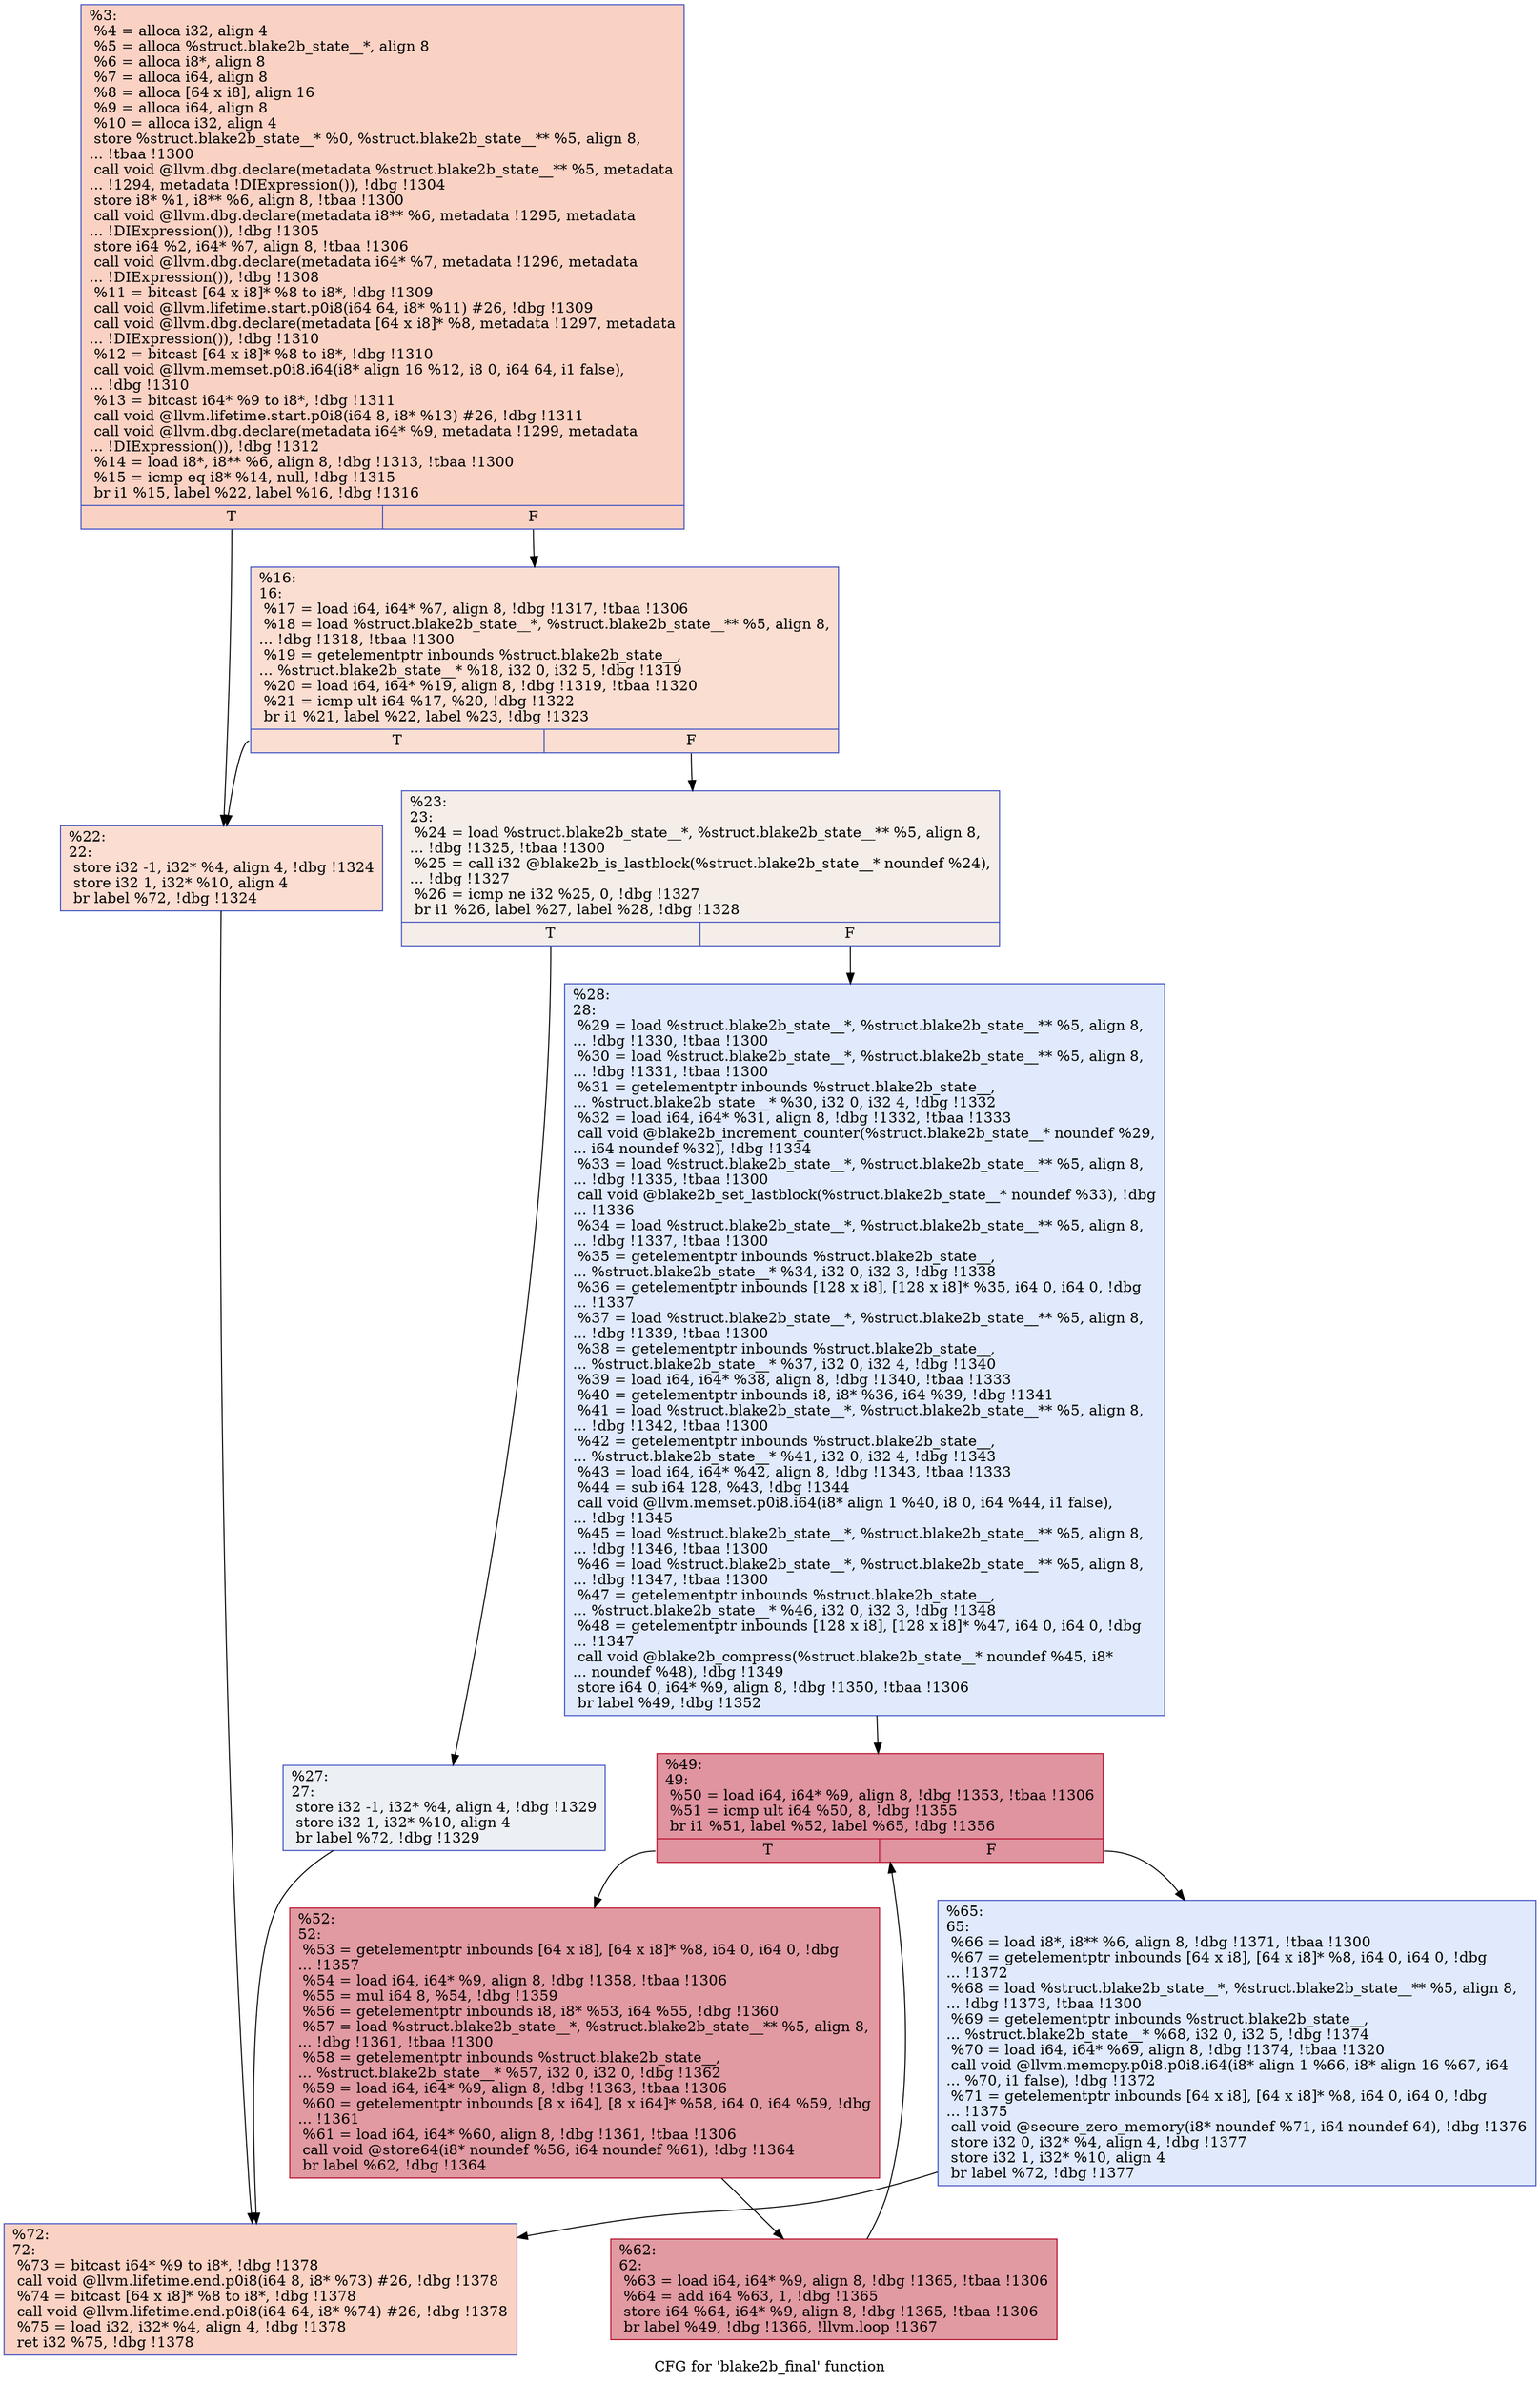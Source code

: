 digraph "CFG for 'blake2b_final' function" {
	label="CFG for 'blake2b_final' function";

	Node0x1e8c770 [shape=record,color="#3d50c3ff", style=filled, fillcolor="#f4987a70",label="{%3:\l  %4 = alloca i32, align 4\l  %5 = alloca %struct.blake2b_state__*, align 8\l  %6 = alloca i8*, align 8\l  %7 = alloca i64, align 8\l  %8 = alloca [64 x i8], align 16\l  %9 = alloca i64, align 8\l  %10 = alloca i32, align 4\l  store %struct.blake2b_state__* %0, %struct.blake2b_state__** %5, align 8,\l... !tbaa !1300\l  call void @llvm.dbg.declare(metadata %struct.blake2b_state__** %5, metadata\l... !1294, metadata !DIExpression()), !dbg !1304\l  store i8* %1, i8** %6, align 8, !tbaa !1300\l  call void @llvm.dbg.declare(metadata i8** %6, metadata !1295, metadata\l... !DIExpression()), !dbg !1305\l  store i64 %2, i64* %7, align 8, !tbaa !1306\l  call void @llvm.dbg.declare(metadata i64* %7, metadata !1296, metadata\l... !DIExpression()), !dbg !1308\l  %11 = bitcast [64 x i8]* %8 to i8*, !dbg !1309\l  call void @llvm.lifetime.start.p0i8(i64 64, i8* %11) #26, !dbg !1309\l  call void @llvm.dbg.declare(metadata [64 x i8]* %8, metadata !1297, metadata\l... !DIExpression()), !dbg !1310\l  %12 = bitcast [64 x i8]* %8 to i8*, !dbg !1310\l  call void @llvm.memset.p0i8.i64(i8* align 16 %12, i8 0, i64 64, i1 false),\l... !dbg !1310\l  %13 = bitcast i64* %9 to i8*, !dbg !1311\l  call void @llvm.lifetime.start.p0i8(i64 8, i8* %13) #26, !dbg !1311\l  call void @llvm.dbg.declare(metadata i64* %9, metadata !1299, metadata\l... !DIExpression()), !dbg !1312\l  %14 = load i8*, i8** %6, align 8, !dbg !1313, !tbaa !1300\l  %15 = icmp eq i8* %14, null, !dbg !1315\l  br i1 %15, label %22, label %16, !dbg !1316\l|{<s0>T|<s1>F}}"];
	Node0x1e8c770:s0 -> Node0x1e455d0;
	Node0x1e8c770:s1 -> Node0x1e45580;
	Node0x1e45580 [shape=record,color="#3d50c3ff", style=filled, fillcolor="#f7b59970",label="{%16:\l16:                                               \l  %17 = load i64, i64* %7, align 8, !dbg !1317, !tbaa !1306\l  %18 = load %struct.blake2b_state__*, %struct.blake2b_state__** %5, align 8,\l... !dbg !1318, !tbaa !1300\l  %19 = getelementptr inbounds %struct.blake2b_state__,\l... %struct.blake2b_state__* %18, i32 0, i32 5, !dbg !1319\l  %20 = load i64, i64* %19, align 8, !dbg !1319, !tbaa !1320\l  %21 = icmp ult i64 %17, %20, !dbg !1322\l  br i1 %21, label %22, label %23, !dbg !1323\l|{<s0>T|<s1>F}}"];
	Node0x1e45580:s0 -> Node0x1e455d0;
	Node0x1e45580:s1 -> Node0x1e45620;
	Node0x1e455d0 [shape=record,color="#3d50c3ff", style=filled, fillcolor="#f7b39670",label="{%22:\l22:                                               \l  store i32 -1, i32* %4, align 4, !dbg !1324\l  store i32 1, i32* %10, align 4\l  br label %72, !dbg !1324\l}"];
	Node0x1e455d0 -> Node0x1e45850;
	Node0x1e45620 [shape=record,color="#3d50c3ff", style=filled, fillcolor="#e8d6cc70",label="{%23:\l23:                                               \l  %24 = load %struct.blake2b_state__*, %struct.blake2b_state__** %5, align 8,\l... !dbg !1325, !tbaa !1300\l  %25 = call i32 @blake2b_is_lastblock(%struct.blake2b_state__* noundef %24),\l... !dbg !1327\l  %26 = icmp ne i32 %25, 0, !dbg !1327\l  br i1 %26, label %27, label %28, !dbg !1328\l|{<s0>T|<s1>F}}"];
	Node0x1e45620:s0 -> Node0x1e45670;
	Node0x1e45620:s1 -> Node0x1e456c0;
	Node0x1e45670 [shape=record,color="#3d50c3ff", style=filled, fillcolor="#d4dbe670",label="{%27:\l27:                                               \l  store i32 -1, i32* %4, align 4, !dbg !1329\l  store i32 1, i32* %10, align 4\l  br label %72, !dbg !1329\l}"];
	Node0x1e45670 -> Node0x1e45850;
	Node0x1e456c0 [shape=record,color="#3d50c3ff", style=filled, fillcolor="#b9d0f970",label="{%28:\l28:                                               \l  %29 = load %struct.blake2b_state__*, %struct.blake2b_state__** %5, align 8,\l... !dbg !1330, !tbaa !1300\l  %30 = load %struct.blake2b_state__*, %struct.blake2b_state__** %5, align 8,\l... !dbg !1331, !tbaa !1300\l  %31 = getelementptr inbounds %struct.blake2b_state__,\l... %struct.blake2b_state__* %30, i32 0, i32 4, !dbg !1332\l  %32 = load i64, i64* %31, align 8, !dbg !1332, !tbaa !1333\l  call void @blake2b_increment_counter(%struct.blake2b_state__* noundef %29,\l... i64 noundef %32), !dbg !1334\l  %33 = load %struct.blake2b_state__*, %struct.blake2b_state__** %5, align 8,\l... !dbg !1335, !tbaa !1300\l  call void @blake2b_set_lastblock(%struct.blake2b_state__* noundef %33), !dbg\l... !1336\l  %34 = load %struct.blake2b_state__*, %struct.blake2b_state__** %5, align 8,\l... !dbg !1337, !tbaa !1300\l  %35 = getelementptr inbounds %struct.blake2b_state__,\l... %struct.blake2b_state__* %34, i32 0, i32 3, !dbg !1338\l  %36 = getelementptr inbounds [128 x i8], [128 x i8]* %35, i64 0, i64 0, !dbg\l... !1337\l  %37 = load %struct.blake2b_state__*, %struct.blake2b_state__** %5, align 8,\l... !dbg !1339, !tbaa !1300\l  %38 = getelementptr inbounds %struct.blake2b_state__,\l... %struct.blake2b_state__* %37, i32 0, i32 4, !dbg !1340\l  %39 = load i64, i64* %38, align 8, !dbg !1340, !tbaa !1333\l  %40 = getelementptr inbounds i8, i8* %36, i64 %39, !dbg !1341\l  %41 = load %struct.blake2b_state__*, %struct.blake2b_state__** %5, align 8,\l... !dbg !1342, !tbaa !1300\l  %42 = getelementptr inbounds %struct.blake2b_state__,\l... %struct.blake2b_state__* %41, i32 0, i32 4, !dbg !1343\l  %43 = load i64, i64* %42, align 8, !dbg !1343, !tbaa !1333\l  %44 = sub i64 128, %43, !dbg !1344\l  call void @llvm.memset.p0i8.i64(i8* align 1 %40, i8 0, i64 %44, i1 false),\l... !dbg !1345\l  %45 = load %struct.blake2b_state__*, %struct.blake2b_state__** %5, align 8,\l... !dbg !1346, !tbaa !1300\l  %46 = load %struct.blake2b_state__*, %struct.blake2b_state__** %5, align 8,\l... !dbg !1347, !tbaa !1300\l  %47 = getelementptr inbounds %struct.blake2b_state__,\l... %struct.blake2b_state__* %46, i32 0, i32 3, !dbg !1348\l  %48 = getelementptr inbounds [128 x i8], [128 x i8]* %47, i64 0, i64 0, !dbg\l... !1347\l  call void @blake2b_compress(%struct.blake2b_state__* noundef %45, i8*\l... noundef %48), !dbg !1349\l  store i64 0, i64* %9, align 8, !dbg !1350, !tbaa !1306\l  br label %49, !dbg !1352\l}"];
	Node0x1e456c0 -> Node0x1e45710;
	Node0x1e45710 [shape=record,color="#b70d28ff", style=filled, fillcolor="#b70d2870",label="{%49:\l49:                                               \l  %50 = load i64, i64* %9, align 8, !dbg !1353, !tbaa !1306\l  %51 = icmp ult i64 %50, 8, !dbg !1355\l  br i1 %51, label %52, label %65, !dbg !1356\l|{<s0>T|<s1>F}}"];
	Node0x1e45710:s0 -> Node0x1e45760;
	Node0x1e45710:s1 -> Node0x1e45800;
	Node0x1e45760 [shape=record,color="#b70d28ff", style=filled, fillcolor="#bb1b2c70",label="{%52:\l52:                                               \l  %53 = getelementptr inbounds [64 x i8], [64 x i8]* %8, i64 0, i64 0, !dbg\l... !1357\l  %54 = load i64, i64* %9, align 8, !dbg !1358, !tbaa !1306\l  %55 = mul i64 8, %54, !dbg !1359\l  %56 = getelementptr inbounds i8, i8* %53, i64 %55, !dbg !1360\l  %57 = load %struct.blake2b_state__*, %struct.blake2b_state__** %5, align 8,\l... !dbg !1361, !tbaa !1300\l  %58 = getelementptr inbounds %struct.blake2b_state__,\l... %struct.blake2b_state__* %57, i32 0, i32 0, !dbg !1362\l  %59 = load i64, i64* %9, align 8, !dbg !1363, !tbaa !1306\l  %60 = getelementptr inbounds [8 x i64], [8 x i64]* %58, i64 0, i64 %59, !dbg\l... !1361\l  %61 = load i64, i64* %60, align 8, !dbg !1361, !tbaa !1306\l  call void @store64(i8* noundef %56, i64 noundef %61), !dbg !1364\l  br label %62, !dbg !1364\l}"];
	Node0x1e45760 -> Node0x1e457b0;
	Node0x1e457b0 [shape=record,color="#b70d28ff", style=filled, fillcolor="#bb1b2c70",label="{%62:\l62:                                               \l  %63 = load i64, i64* %9, align 8, !dbg !1365, !tbaa !1306\l  %64 = add i64 %63, 1, !dbg !1365\l  store i64 %64, i64* %9, align 8, !dbg !1365, !tbaa !1306\l  br label %49, !dbg !1366, !llvm.loop !1367\l}"];
	Node0x1e457b0 -> Node0x1e45710;
	Node0x1e45800 [shape=record,color="#3d50c3ff", style=filled, fillcolor="#b9d0f970",label="{%65:\l65:                                               \l  %66 = load i8*, i8** %6, align 8, !dbg !1371, !tbaa !1300\l  %67 = getelementptr inbounds [64 x i8], [64 x i8]* %8, i64 0, i64 0, !dbg\l... !1372\l  %68 = load %struct.blake2b_state__*, %struct.blake2b_state__** %5, align 8,\l... !dbg !1373, !tbaa !1300\l  %69 = getelementptr inbounds %struct.blake2b_state__,\l... %struct.blake2b_state__* %68, i32 0, i32 5, !dbg !1374\l  %70 = load i64, i64* %69, align 8, !dbg !1374, !tbaa !1320\l  call void @llvm.memcpy.p0i8.p0i8.i64(i8* align 1 %66, i8* align 16 %67, i64\l... %70, i1 false), !dbg !1372\l  %71 = getelementptr inbounds [64 x i8], [64 x i8]* %8, i64 0, i64 0, !dbg\l... !1375\l  call void @secure_zero_memory(i8* noundef %71, i64 noundef 64), !dbg !1376\l  store i32 0, i32* %4, align 4, !dbg !1377\l  store i32 1, i32* %10, align 4\l  br label %72, !dbg !1377\l}"];
	Node0x1e45800 -> Node0x1e45850;
	Node0x1e45850 [shape=record,color="#3d50c3ff", style=filled, fillcolor="#f4987a70",label="{%72:\l72:                                               \l  %73 = bitcast i64* %9 to i8*, !dbg !1378\l  call void @llvm.lifetime.end.p0i8(i64 8, i8* %73) #26, !dbg !1378\l  %74 = bitcast [64 x i8]* %8 to i8*, !dbg !1378\l  call void @llvm.lifetime.end.p0i8(i64 64, i8* %74) #26, !dbg !1378\l  %75 = load i32, i32* %4, align 4, !dbg !1378\l  ret i32 %75, !dbg !1378\l}"];
}
